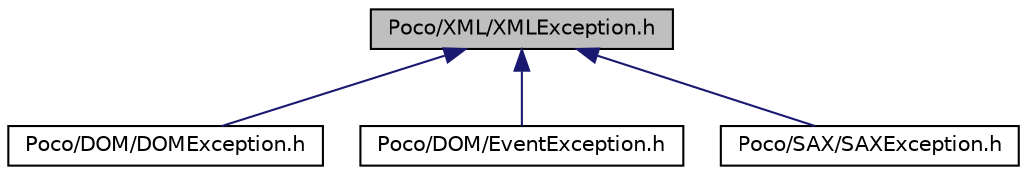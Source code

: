 digraph "Poco/XML/XMLException.h"
{
 // LATEX_PDF_SIZE
  edge [fontname="Helvetica",fontsize="10",labelfontname="Helvetica",labelfontsize="10"];
  node [fontname="Helvetica",fontsize="10",shape=record];
  Node1 [label="Poco/XML/XMLException.h",height=0.2,width=0.4,color="black", fillcolor="grey75", style="filled", fontcolor="black",tooltip=" "];
  Node1 -> Node2 [dir="back",color="midnightblue",fontsize="10",style="solid",fontname="Helvetica"];
  Node2 [label="Poco/DOM/DOMException.h",height=0.2,width=0.4,color="black", fillcolor="white", style="filled",URL="$DOMException_8h.html",tooltip=" "];
  Node1 -> Node3 [dir="back",color="midnightblue",fontsize="10",style="solid",fontname="Helvetica"];
  Node3 [label="Poco/DOM/EventException.h",height=0.2,width=0.4,color="black", fillcolor="white", style="filled",URL="$EventException_8h.html",tooltip=" "];
  Node1 -> Node4 [dir="back",color="midnightblue",fontsize="10",style="solid",fontname="Helvetica"];
  Node4 [label="Poco/SAX/SAXException.h",height=0.2,width=0.4,color="black", fillcolor="white", style="filled",URL="$SAXException_8h.html",tooltip=" "];
}
